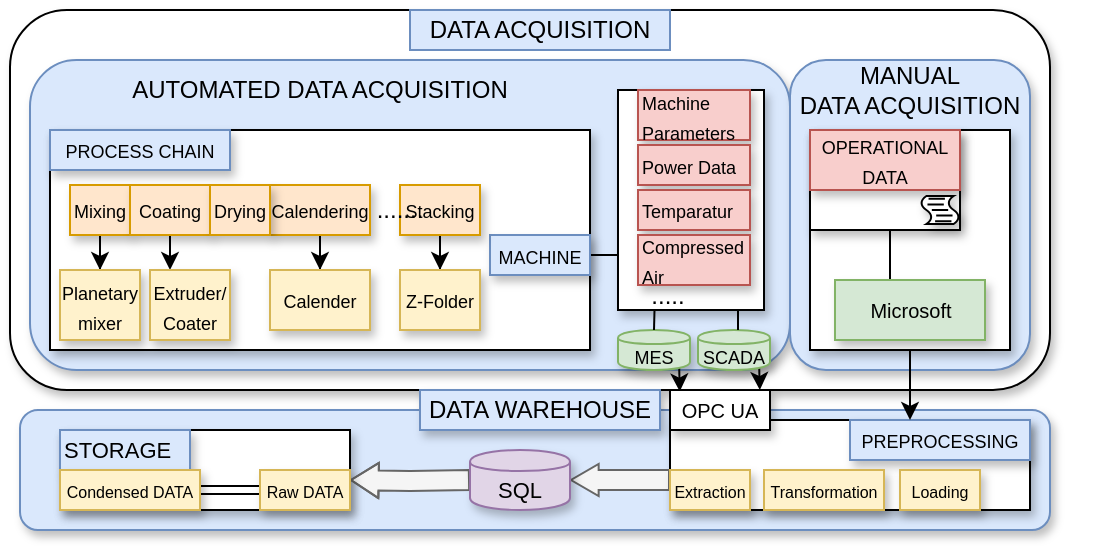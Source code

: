 <mxfile version="12.7.2" type="github">
  <diagram id="x3PdwDb2VcQb05uhEk-L" name="Page-1">
    <mxGraphModel dx="513" dy="395" grid="1" gridSize="10" guides="1" tooltips="1" connect="1" arrows="1" fold="1" page="1" pageScale="1" pageWidth="827" pageHeight="1169" math="0" shadow="0">
      <root>
        <mxCell id="0" />
        <mxCell id="1" parent="0" />
        <mxCell id="CMZeyMyYZoMzUO1abHUg-1" value="" style="rounded=1;whiteSpace=wrap;html=1;shadow=1;" vertex="1" parent="1">
          <mxGeometry x="70" y="50" width="520" height="190" as="geometry" />
        </mxCell>
        <mxCell id="CMZeyMyYZoMzUO1abHUg-2" value="DATA ACQUISITION" style="text;html=1;strokeColor=#6c8ebf;fillColor=#dae8fc;align=center;verticalAlign=middle;whiteSpace=wrap;rounded=0;" vertex="1" parent="1">
          <mxGeometry x="270" y="50" width="130" height="20" as="geometry" />
        </mxCell>
        <mxCell id="CMZeyMyYZoMzUO1abHUg-3" value="" style="rounded=1;whiteSpace=wrap;html=1;shadow=1;fillColor=#dae8fc;strokeColor=#6c8ebf;" vertex="1" parent="1">
          <mxGeometry x="80" y="75" width="380" height="155" as="geometry" />
        </mxCell>
        <mxCell id="CMZeyMyYZoMzUO1abHUg-4" value="AUTOMATED DATA ACQUISITION" style="text;html=1;strokeColor=none;fillColor=none;align=center;verticalAlign=middle;whiteSpace=wrap;rounded=0;" vertex="1" parent="1">
          <mxGeometry x="120" y="80" width="210" height="20" as="geometry" />
        </mxCell>
        <mxCell id="CMZeyMyYZoMzUO1abHUg-6" value="" style="rounded=0;whiteSpace=wrap;html=1;shadow=1;" vertex="1" parent="1">
          <mxGeometry x="90" y="110" width="270" height="110" as="geometry" />
        </mxCell>
        <mxCell id="CMZeyMyYZoMzUO1abHUg-7" value="&lt;font style=&quot;font-size: 9px&quot;&gt;PROCESS CHAIN&lt;/font&gt;" style="text;html=1;strokeColor=#6c8ebf;fillColor=#dae8fc;align=center;verticalAlign=middle;whiteSpace=wrap;rounded=0;shadow=1;" vertex="1" parent="1">
          <mxGeometry x="90" y="110" width="90" height="20" as="geometry" />
        </mxCell>
        <mxCell id="CMZeyMyYZoMzUO1abHUg-8" value="" style="rounded=1;whiteSpace=wrap;html=1;shadow=1;fillColor=#dae8fc;strokeColor=#6c8ebf;" vertex="1" parent="1">
          <mxGeometry x="460" y="75" width="120" height="155" as="geometry" />
        </mxCell>
        <mxCell id="CMZeyMyYZoMzUO1abHUg-9" value="MANUAL &lt;br&gt;DATA ACQUISITION" style="text;html=1;strokeColor=none;fillColor=none;align=center;verticalAlign=middle;whiteSpace=wrap;rounded=0;shadow=1;" vertex="1" parent="1">
          <mxGeometry x="425" y="80" width="190" height="20" as="geometry" />
        </mxCell>
        <mxCell id="CMZeyMyYZoMzUO1abHUg-10" value="" style="rounded=0;whiteSpace=wrap;html=1;shadow=1;" vertex="1" parent="1">
          <mxGeometry x="470" y="110" width="100" height="110" as="geometry" />
        </mxCell>
        <mxCell id="CMZeyMyYZoMzUO1abHUg-72" value="" style="edgeStyle=orthogonalEdgeStyle;rounded=0;orthogonalLoop=1;jettySize=auto;html=1;" edge="1" parent="1" source="CMZeyMyYZoMzUO1abHUg-13" target="CMZeyMyYZoMzUO1abHUg-56">
          <mxGeometry relative="1" as="geometry" />
        </mxCell>
        <mxCell id="CMZeyMyYZoMzUO1abHUg-13" value="&lt;font style=&quot;font-size: 9px&quot;&gt;MACHINE&lt;/font&gt;" style="text;html=1;strokeColor=#6c8ebf;fillColor=#dae8fc;align=center;verticalAlign=middle;whiteSpace=wrap;rounded=0;shadow=1;" vertex="1" parent="1">
          <mxGeometry x="310" y="162.5" width="50" height="20" as="geometry" />
        </mxCell>
        <mxCell id="CMZeyMyYZoMzUO1abHUg-33" value="" style="edgeStyle=orthogonalEdgeStyle;rounded=0;orthogonalLoop=1;jettySize=auto;html=1;" edge="1" parent="1" source="CMZeyMyYZoMzUO1abHUg-16" target="CMZeyMyYZoMzUO1abHUg-32">
          <mxGeometry relative="1" as="geometry" />
        </mxCell>
        <mxCell id="CMZeyMyYZoMzUO1abHUg-16" value="&lt;font style=&quot;font-size: 9px&quot;&gt;Mixing&lt;/font&gt;" style="rounded=0;whiteSpace=wrap;html=1;shadow=1;fillColor=#ffe6cc;strokeColor=#d79b00;" vertex="1" parent="1">
          <mxGeometry x="100" y="137.5" width="30" height="25" as="geometry" />
        </mxCell>
        <mxCell id="CMZeyMyYZoMzUO1abHUg-32" value="&lt;span style=&quot;font-size: 9px&quot;&gt;Planetary mixer&lt;/span&gt;" style="rounded=0;whiteSpace=wrap;html=1;shadow=1;fillColor=#fff2cc;strokeColor=#d6b656;" vertex="1" parent="1">
          <mxGeometry x="95" y="180" width="40" height="35" as="geometry" />
        </mxCell>
        <mxCell id="CMZeyMyYZoMzUO1abHUg-35" value="" style="edgeStyle=orthogonalEdgeStyle;rounded=0;orthogonalLoop=1;jettySize=auto;html=1;" edge="1" parent="1" source="CMZeyMyYZoMzUO1abHUg-19" target="CMZeyMyYZoMzUO1abHUg-34">
          <mxGeometry relative="1" as="geometry">
            <Array as="points">
              <mxPoint x="150" y="180" />
            </Array>
          </mxGeometry>
        </mxCell>
        <mxCell id="CMZeyMyYZoMzUO1abHUg-19" value="&lt;font style=&quot;font-size: 9px&quot;&gt;Coating&lt;br&gt;&lt;/font&gt;" style="rounded=0;whiteSpace=wrap;html=1;shadow=1;fillColor=#ffe6cc;strokeColor=#d79b00;" vertex="1" parent="1">
          <mxGeometry x="130" y="137.5" width="40" height="25" as="geometry" />
        </mxCell>
        <mxCell id="CMZeyMyYZoMzUO1abHUg-34" value="&lt;font style=&quot;font-size: 9px&quot;&gt;Extruder/ Coater&lt;br&gt;&lt;/font&gt;" style="rounded=0;whiteSpace=wrap;html=1;shadow=1;fillColor=#fff2cc;strokeColor=#d6b656;" vertex="1" parent="1">
          <mxGeometry x="140" y="180" width="40" height="35" as="geometry" />
        </mxCell>
        <mxCell id="CMZeyMyYZoMzUO1abHUg-37" value="" style="edgeStyle=orthogonalEdgeStyle;rounded=0;orthogonalLoop=1;jettySize=auto;html=1;" edge="1" parent="1" source="CMZeyMyYZoMzUO1abHUg-22" target="CMZeyMyYZoMzUO1abHUg-36">
          <mxGeometry relative="1" as="geometry" />
        </mxCell>
        <mxCell id="CMZeyMyYZoMzUO1abHUg-22" value="&lt;font style=&quot;font-size: 9px&quot;&gt;Calendering&lt;br&gt;&lt;/font&gt;" style="rounded=0;whiteSpace=wrap;html=1;shadow=1;fillColor=#ffe6cc;strokeColor=#d79b00;" vertex="1" parent="1">
          <mxGeometry x="200" y="137.5" width="50" height="25" as="geometry" />
        </mxCell>
        <mxCell id="CMZeyMyYZoMzUO1abHUg-36" value="&lt;font style=&quot;font-size: 9px&quot;&gt;Calender&lt;br&gt;&lt;/font&gt;" style="rounded=0;whiteSpace=wrap;html=1;shadow=1;fillColor=#fff2cc;strokeColor=#d6b656;" vertex="1" parent="1">
          <mxGeometry x="200" y="180" width="50" height="30" as="geometry" />
        </mxCell>
        <mxCell id="CMZeyMyYZoMzUO1abHUg-39" value="" style="edgeStyle=orthogonalEdgeStyle;rounded=0;orthogonalLoop=1;jettySize=auto;html=1;" edge="1" parent="1" source="CMZeyMyYZoMzUO1abHUg-23" target="CMZeyMyYZoMzUO1abHUg-38">
          <mxGeometry relative="1" as="geometry" />
        </mxCell>
        <mxCell id="CMZeyMyYZoMzUO1abHUg-23" value="&lt;font style=&quot;font-size: 9px&quot;&gt;Stacking&lt;br&gt;&lt;/font&gt;" style="rounded=0;whiteSpace=wrap;html=1;shadow=1;fillColor=#ffe6cc;strokeColor=#d79b00;" vertex="1" parent="1">
          <mxGeometry x="265" y="137.5" width="40" height="25" as="geometry" />
        </mxCell>
        <mxCell id="CMZeyMyYZoMzUO1abHUg-38" value="&lt;font style=&quot;font-size: 9px&quot;&gt;Z-Folder&lt;br&gt;&lt;/font&gt;" style="rounded=0;whiteSpace=wrap;html=1;shadow=1;fillColor=#fff2cc;strokeColor=#d6b656;" vertex="1" parent="1">
          <mxGeometry x="265" y="180" width="40" height="30" as="geometry" />
        </mxCell>
        <mxCell id="CMZeyMyYZoMzUO1abHUg-25" value="&lt;font style=&quot;font-size: 9px&quot;&gt;Drying&lt;br&gt;&lt;/font&gt;" style="rounded=0;whiteSpace=wrap;html=1;shadow=1;fillColor=#ffe6cc;strokeColor=#d79b00;" vertex="1" parent="1">
          <mxGeometry x="170" y="137.5" width="30" height="25" as="geometry" />
        </mxCell>
        <mxCell id="CMZeyMyYZoMzUO1abHUg-28" value="......." style="text;html=1;strokeColor=none;fillColor=none;align=center;verticalAlign=middle;whiteSpace=wrap;rounded=0;shadow=1;" vertex="1" parent="1">
          <mxGeometry x="250" y="140" width="30" height="20" as="geometry" />
        </mxCell>
        <mxCell id="CMZeyMyYZoMzUO1abHUg-44" value="" style="rounded=0;whiteSpace=wrap;html=1;shadow=1;" vertex="1" parent="1">
          <mxGeometry x="470" y="110" width="75" height="50" as="geometry" />
        </mxCell>
        <mxCell id="CMZeyMyYZoMzUO1abHUg-45" value="&lt;font style=&quot;font-size: 9px&quot;&gt;OPERATIONAL DATA&lt;/font&gt;" style="text;html=1;strokeColor=#b85450;fillColor=#f8cecc;align=center;verticalAlign=middle;whiteSpace=wrap;rounded=0;shadow=1;" vertex="1" parent="1">
          <mxGeometry x="470" y="110" width="75" height="30" as="geometry" />
        </mxCell>
        <mxCell id="CMZeyMyYZoMzUO1abHUg-46" value="" style="shape=mxgraph.bpmn.script_task;html=1;outlineConnect=0;shadow=1;" vertex="1" parent="1">
          <mxGeometry x="525" y="143" width="20" height="14" as="geometry" />
        </mxCell>
        <mxCell id="CMZeyMyYZoMzUO1abHUg-55" value="" style="endArrow=none;html=1;" edge="1" parent="1">
          <mxGeometry width="50" height="50" relative="1" as="geometry">
            <mxPoint x="510" y="187" as="sourcePoint" />
            <mxPoint x="510" y="160" as="targetPoint" />
          </mxGeometry>
        </mxCell>
        <mxCell id="CMZeyMyYZoMzUO1abHUg-52" value="&lt;font size=&quot;1&quot;&gt;Microsoft&lt;/font&gt;" style="text;html=1;strokeColor=#82b366;fillColor=#d5e8d4;align=center;verticalAlign=middle;whiteSpace=wrap;rounded=0;shadow=1;" vertex="1" parent="1">
          <mxGeometry x="482.5" y="185" width="75" height="30" as="geometry" />
        </mxCell>
        <mxCell id="CMZeyMyYZoMzUO1abHUg-56" value="" style="rounded=0;whiteSpace=wrap;html=1;shadow=1;" vertex="1" parent="1">
          <mxGeometry x="374" y="90" width="73" height="110" as="geometry" />
        </mxCell>
        <mxCell id="CMZeyMyYZoMzUO1abHUg-57" value="&lt;font style=&quot;font-size: 9px&quot;&gt;Machine&lt;br&gt;Parameters&lt;/font&gt;" style="text;html=1;strokeColor=#b85450;fillColor=#f8cecc;align=left;verticalAlign=middle;whiteSpace=wrap;rounded=0;shadow=1;" vertex="1" parent="1">
          <mxGeometry x="384" y="90" width="56" height="25" as="geometry" />
        </mxCell>
        <mxCell id="CMZeyMyYZoMzUO1abHUg-59" value="&lt;font style=&quot;font-size: 9px&quot;&gt;Power Data&lt;/font&gt;" style="text;html=1;strokeColor=#b85450;fillColor=#f8cecc;align=left;verticalAlign=middle;whiteSpace=wrap;rounded=0;shadow=1;" vertex="1" parent="1">
          <mxGeometry x="384" y="117.5" width="56" height="20" as="geometry" />
        </mxCell>
        <mxCell id="CMZeyMyYZoMzUO1abHUg-60" value="&lt;span style=&quot;font-size: 9px&quot;&gt;Temparatur&lt;/span&gt;" style="text;html=1;strokeColor=#b85450;fillColor=#f8cecc;align=left;verticalAlign=middle;whiteSpace=wrap;rounded=0;shadow=1;" vertex="1" parent="1">
          <mxGeometry x="384" y="140" width="56" height="20" as="geometry" />
        </mxCell>
        <mxCell id="CMZeyMyYZoMzUO1abHUg-61" value="&lt;font style=&quot;font-size: 9px&quot;&gt;Compressed Air&lt;/font&gt;" style="text;html=1;strokeColor=#b85450;fillColor=#f8cecc;align=left;verticalAlign=middle;whiteSpace=wrap;rounded=0;shadow=1;" vertex="1" parent="1">
          <mxGeometry x="384" y="162.5" width="56" height="25" as="geometry" />
        </mxCell>
        <mxCell id="CMZeyMyYZoMzUO1abHUg-62" value="....." style="text;html=1;strokeColor=none;fillColor=none;align=center;verticalAlign=middle;whiteSpace=wrap;rounded=0;shadow=1;" vertex="1" parent="1">
          <mxGeometry x="384" y="187.5" width="30" height="10" as="geometry" />
        </mxCell>
        <mxCell id="CMZeyMyYZoMzUO1abHUg-105" style="edgeStyle=orthogonalEdgeStyle;rounded=0;orthogonalLoop=1;jettySize=auto;html=1;exitX=0.85;exitY=0.95;exitDx=0;exitDy=0;exitPerimeter=0;entryX=0.644;entryY=1.004;entryDx=0;entryDy=0;entryPerimeter=0;" edge="1" parent="1" source="CMZeyMyYZoMzUO1abHUg-78" target="CMZeyMyYZoMzUO1abHUg-1">
          <mxGeometry relative="1" as="geometry" />
        </mxCell>
        <mxCell id="CMZeyMyYZoMzUO1abHUg-78" value="&lt;span style=&quot;font-size: 9px&quot;&gt;MES&lt;/span&gt;" style="shape=cylinder;whiteSpace=wrap;html=1;boundedLbl=1;backgroundOutline=1;shadow=1;fillColor=#d5e8d4;strokeColor=#82b366;" vertex="1" parent="1">
          <mxGeometry x="374" y="210" width="36" height="20" as="geometry" />
        </mxCell>
        <mxCell id="CMZeyMyYZoMzUO1abHUg-107" style="edgeStyle=orthogonalEdgeStyle;rounded=0;orthogonalLoop=1;jettySize=auto;html=1;exitX=0.85;exitY=0.95;exitDx=0;exitDy=0;exitPerimeter=0;entryX=0.721;entryY=1;entryDx=0;entryDy=0;entryPerimeter=0;" edge="1" parent="1" source="CMZeyMyYZoMzUO1abHUg-75" target="CMZeyMyYZoMzUO1abHUg-1">
          <mxGeometry relative="1" as="geometry" />
        </mxCell>
        <mxCell id="CMZeyMyYZoMzUO1abHUg-75" value="&lt;font style=&quot;font-size: 9px&quot;&gt;SCADA&lt;/font&gt;" style="shape=cylinder;whiteSpace=wrap;html=1;boundedLbl=1;backgroundOutline=1;shadow=1;fillColor=#d5e8d4;strokeColor=#82b366;" vertex="1" parent="1">
          <mxGeometry x="414" y="210" width="36" height="20" as="geometry" />
        </mxCell>
        <mxCell id="CMZeyMyYZoMzUO1abHUg-89" value="" style="endArrow=none;html=1;exitX=0.5;exitY=0;exitDx=0;exitDy=0;entryX=0.25;entryY=1;entryDx=0;entryDy=0;" edge="1" parent="1" source="CMZeyMyYZoMzUO1abHUg-78" target="CMZeyMyYZoMzUO1abHUg-56">
          <mxGeometry width="50" height="50" relative="1" as="geometry">
            <mxPoint x="350" y="250" as="sourcePoint" />
            <mxPoint x="400" y="200" as="targetPoint" />
          </mxGeometry>
        </mxCell>
        <mxCell id="CMZeyMyYZoMzUO1abHUg-92" value="" style="endArrow=none;html=1;" edge="1" parent="1">
          <mxGeometry width="50" height="50" relative="1" as="geometry">
            <mxPoint x="434" y="210" as="sourcePoint" />
            <mxPoint x="434" y="200" as="targetPoint" />
          </mxGeometry>
        </mxCell>
        <mxCell id="CMZeyMyYZoMzUO1abHUg-93" value="" style="rounded=1;whiteSpace=wrap;html=1;shadow=1;fillColor=#dae8fc;strokeColor=#6c8ebf;" vertex="1" parent="1">
          <mxGeometry x="75" y="250" width="515" height="60" as="geometry" />
        </mxCell>
        <mxCell id="CMZeyMyYZoMzUO1abHUg-94" value="DATA WAREHOUSE" style="text;html=1;strokeColor=#6c8ebf;fillColor=#dae8fc;align=center;verticalAlign=middle;whiteSpace=wrap;rounded=0;shadow=1;" vertex="1" parent="1">
          <mxGeometry x="275" y="240" width="120" height="20" as="geometry" />
        </mxCell>
        <mxCell id="CMZeyMyYZoMzUO1abHUg-96" value="" style="rounded=0;whiteSpace=wrap;html=1;shadow=1;" vertex="1" parent="1">
          <mxGeometry x="400" y="255" width="180" height="45" as="geometry" />
        </mxCell>
        <mxCell id="CMZeyMyYZoMzUO1abHUg-98" value="" style="rounded=0;whiteSpace=wrap;html=1;shadow=1;" vertex="1" parent="1">
          <mxGeometry x="95" y="260" width="145" height="40" as="geometry" />
        </mxCell>
        <mxCell id="CMZeyMyYZoMzUO1abHUg-99" value="&lt;font style=&quot;font-size: 11px&quot;&gt;STORAGE&lt;/font&gt;" style="text;html=1;strokeColor=#6c8ebf;fillColor=#dae8fc;align=left;verticalAlign=middle;whiteSpace=wrap;rounded=0;shadow=1;" vertex="1" parent="1">
          <mxGeometry x="95" y="260" width="65" height="20" as="geometry" />
        </mxCell>
        <mxCell id="CMZeyMyYZoMzUO1abHUg-95" value="&lt;font style=&quot;font-size: 10px&quot;&gt;OPC UA&lt;/font&gt;" style="rounded=0;whiteSpace=wrap;html=1;shadow=1;" vertex="1" parent="1">
          <mxGeometry x="400" y="240" width="50" height="20" as="geometry" />
        </mxCell>
        <mxCell id="CMZeyMyYZoMzUO1abHUg-100" value="&lt;font style=&quot;font-size: 9px&quot;&gt;PREPROCESSING&lt;/font&gt;" style="text;html=1;strokeColor=#6c8ebf;fillColor=#dae8fc;align=center;verticalAlign=middle;whiteSpace=wrap;rounded=0;shadow=1;" vertex="1" parent="1">
          <mxGeometry x="490" y="255" width="90" height="20" as="geometry" />
        </mxCell>
        <mxCell id="CMZeyMyYZoMzUO1abHUg-101" value="" style="edgeStyle=orthogonalEdgeStyle;rounded=0;orthogonalLoop=1;jettySize=auto;html=1;" edge="1" parent="1" source="CMZeyMyYZoMzUO1abHUg-10">
          <mxGeometry relative="1" as="geometry">
            <mxPoint x="520" y="255" as="targetPoint" />
          </mxGeometry>
        </mxCell>
        <mxCell id="CMZeyMyYZoMzUO1abHUg-116" value="" style="edgeStyle=orthogonalEdgeStyle;rounded=0;orthogonalLoop=1;jettySize=auto;html=1;exitX=0;exitY=0.25;exitDx=0;exitDy=0;shape=flexArrow;endWidth=5;endSize=4.275;fillColor=#f5f5f5;strokeColor=#666666;" edge="1" parent="1" source="CMZeyMyYZoMzUO1abHUg-108" target="CMZeyMyYZoMzUO1abHUg-111">
          <mxGeometry relative="1" as="geometry" />
        </mxCell>
        <mxCell id="CMZeyMyYZoMzUO1abHUg-108" value="&lt;font style=&quot;font-size: 8px&quot;&gt;Extraction&lt;/font&gt;" style="text;html=1;strokeColor=#d6b656;fillColor=#fff2cc;align=center;verticalAlign=middle;whiteSpace=wrap;rounded=0;shadow=1;" vertex="1" parent="1">
          <mxGeometry x="400" y="280" width="40" height="20" as="geometry" />
        </mxCell>
        <mxCell id="CMZeyMyYZoMzUO1abHUg-109" value="&lt;font style=&quot;font-size: 8px&quot;&gt;Transformation&lt;/font&gt;" style="text;html=1;strokeColor=#d6b656;fillColor=#fff2cc;align=center;verticalAlign=middle;whiteSpace=wrap;rounded=0;shadow=1;" vertex="1" parent="1">
          <mxGeometry x="447" y="280" width="60" height="20" as="geometry" />
        </mxCell>
        <mxCell id="CMZeyMyYZoMzUO1abHUg-110" value="&lt;font style=&quot;font-size: 8px&quot;&gt;Loading&lt;/font&gt;" style="text;html=1;strokeColor=#d6b656;fillColor=#fff2cc;align=center;verticalAlign=middle;whiteSpace=wrap;rounded=0;shadow=1;" vertex="1" parent="1">
          <mxGeometry x="515" y="280" width="40" height="20" as="geometry" />
        </mxCell>
        <mxCell id="CMZeyMyYZoMzUO1abHUg-115" value="" style="edgeStyle=orthogonalEdgeStyle;rounded=0;orthogonalLoop=1;jettySize=auto;html=1;entryX=1;entryY=0.25;entryDx=0;entryDy=0;shape=flexArrow;endWidth=6.667;endSize=4.275;fillColor=#f5f5f5;strokeColor=#666666;" edge="1" parent="1" target="CMZeyMyYZoMzUO1abHUg-112">
          <mxGeometry relative="1" as="geometry">
            <mxPoint x="300" y="285" as="sourcePoint" />
          </mxGeometry>
        </mxCell>
        <mxCell id="CMZeyMyYZoMzUO1abHUg-111" value="&lt;font style=&quot;font-size: 11px&quot;&gt;SQL&lt;/font&gt;" style="shape=cylinder;whiteSpace=wrap;html=1;boundedLbl=1;backgroundOutline=1;shadow=1;fillColor=#e1d5e7;strokeColor=#9673a6;" vertex="1" parent="1">
          <mxGeometry x="300" y="270" width="50" height="30" as="geometry" />
        </mxCell>
        <mxCell id="CMZeyMyYZoMzUO1abHUg-114" value="" style="edgeStyle=orthogonalEdgeStyle;rounded=0;orthogonalLoop=1;jettySize=auto;html=1;shape=link;" edge="1" parent="1" source="CMZeyMyYZoMzUO1abHUg-112" target="CMZeyMyYZoMzUO1abHUg-113">
          <mxGeometry relative="1" as="geometry" />
        </mxCell>
        <mxCell id="CMZeyMyYZoMzUO1abHUg-112" value="&lt;font style=&quot;font-size: 8px&quot;&gt;Raw DATA&lt;/font&gt;" style="text;html=1;strokeColor=#d6b656;fillColor=#fff2cc;align=center;verticalAlign=middle;whiteSpace=wrap;rounded=0;shadow=1;" vertex="1" parent="1">
          <mxGeometry x="195" y="280" width="45" height="20" as="geometry" />
        </mxCell>
        <mxCell id="CMZeyMyYZoMzUO1abHUg-113" value="&lt;font style=&quot;font-size: 8px&quot;&gt;Condensed DATA&lt;/font&gt;" style="text;html=1;strokeColor=#d6b656;fillColor=#fff2cc;align=center;verticalAlign=middle;whiteSpace=wrap;rounded=0;shadow=1;" vertex="1" parent="1">
          <mxGeometry x="95" y="280" width="70" height="20" as="geometry" />
        </mxCell>
      </root>
    </mxGraphModel>
  </diagram>
</mxfile>
